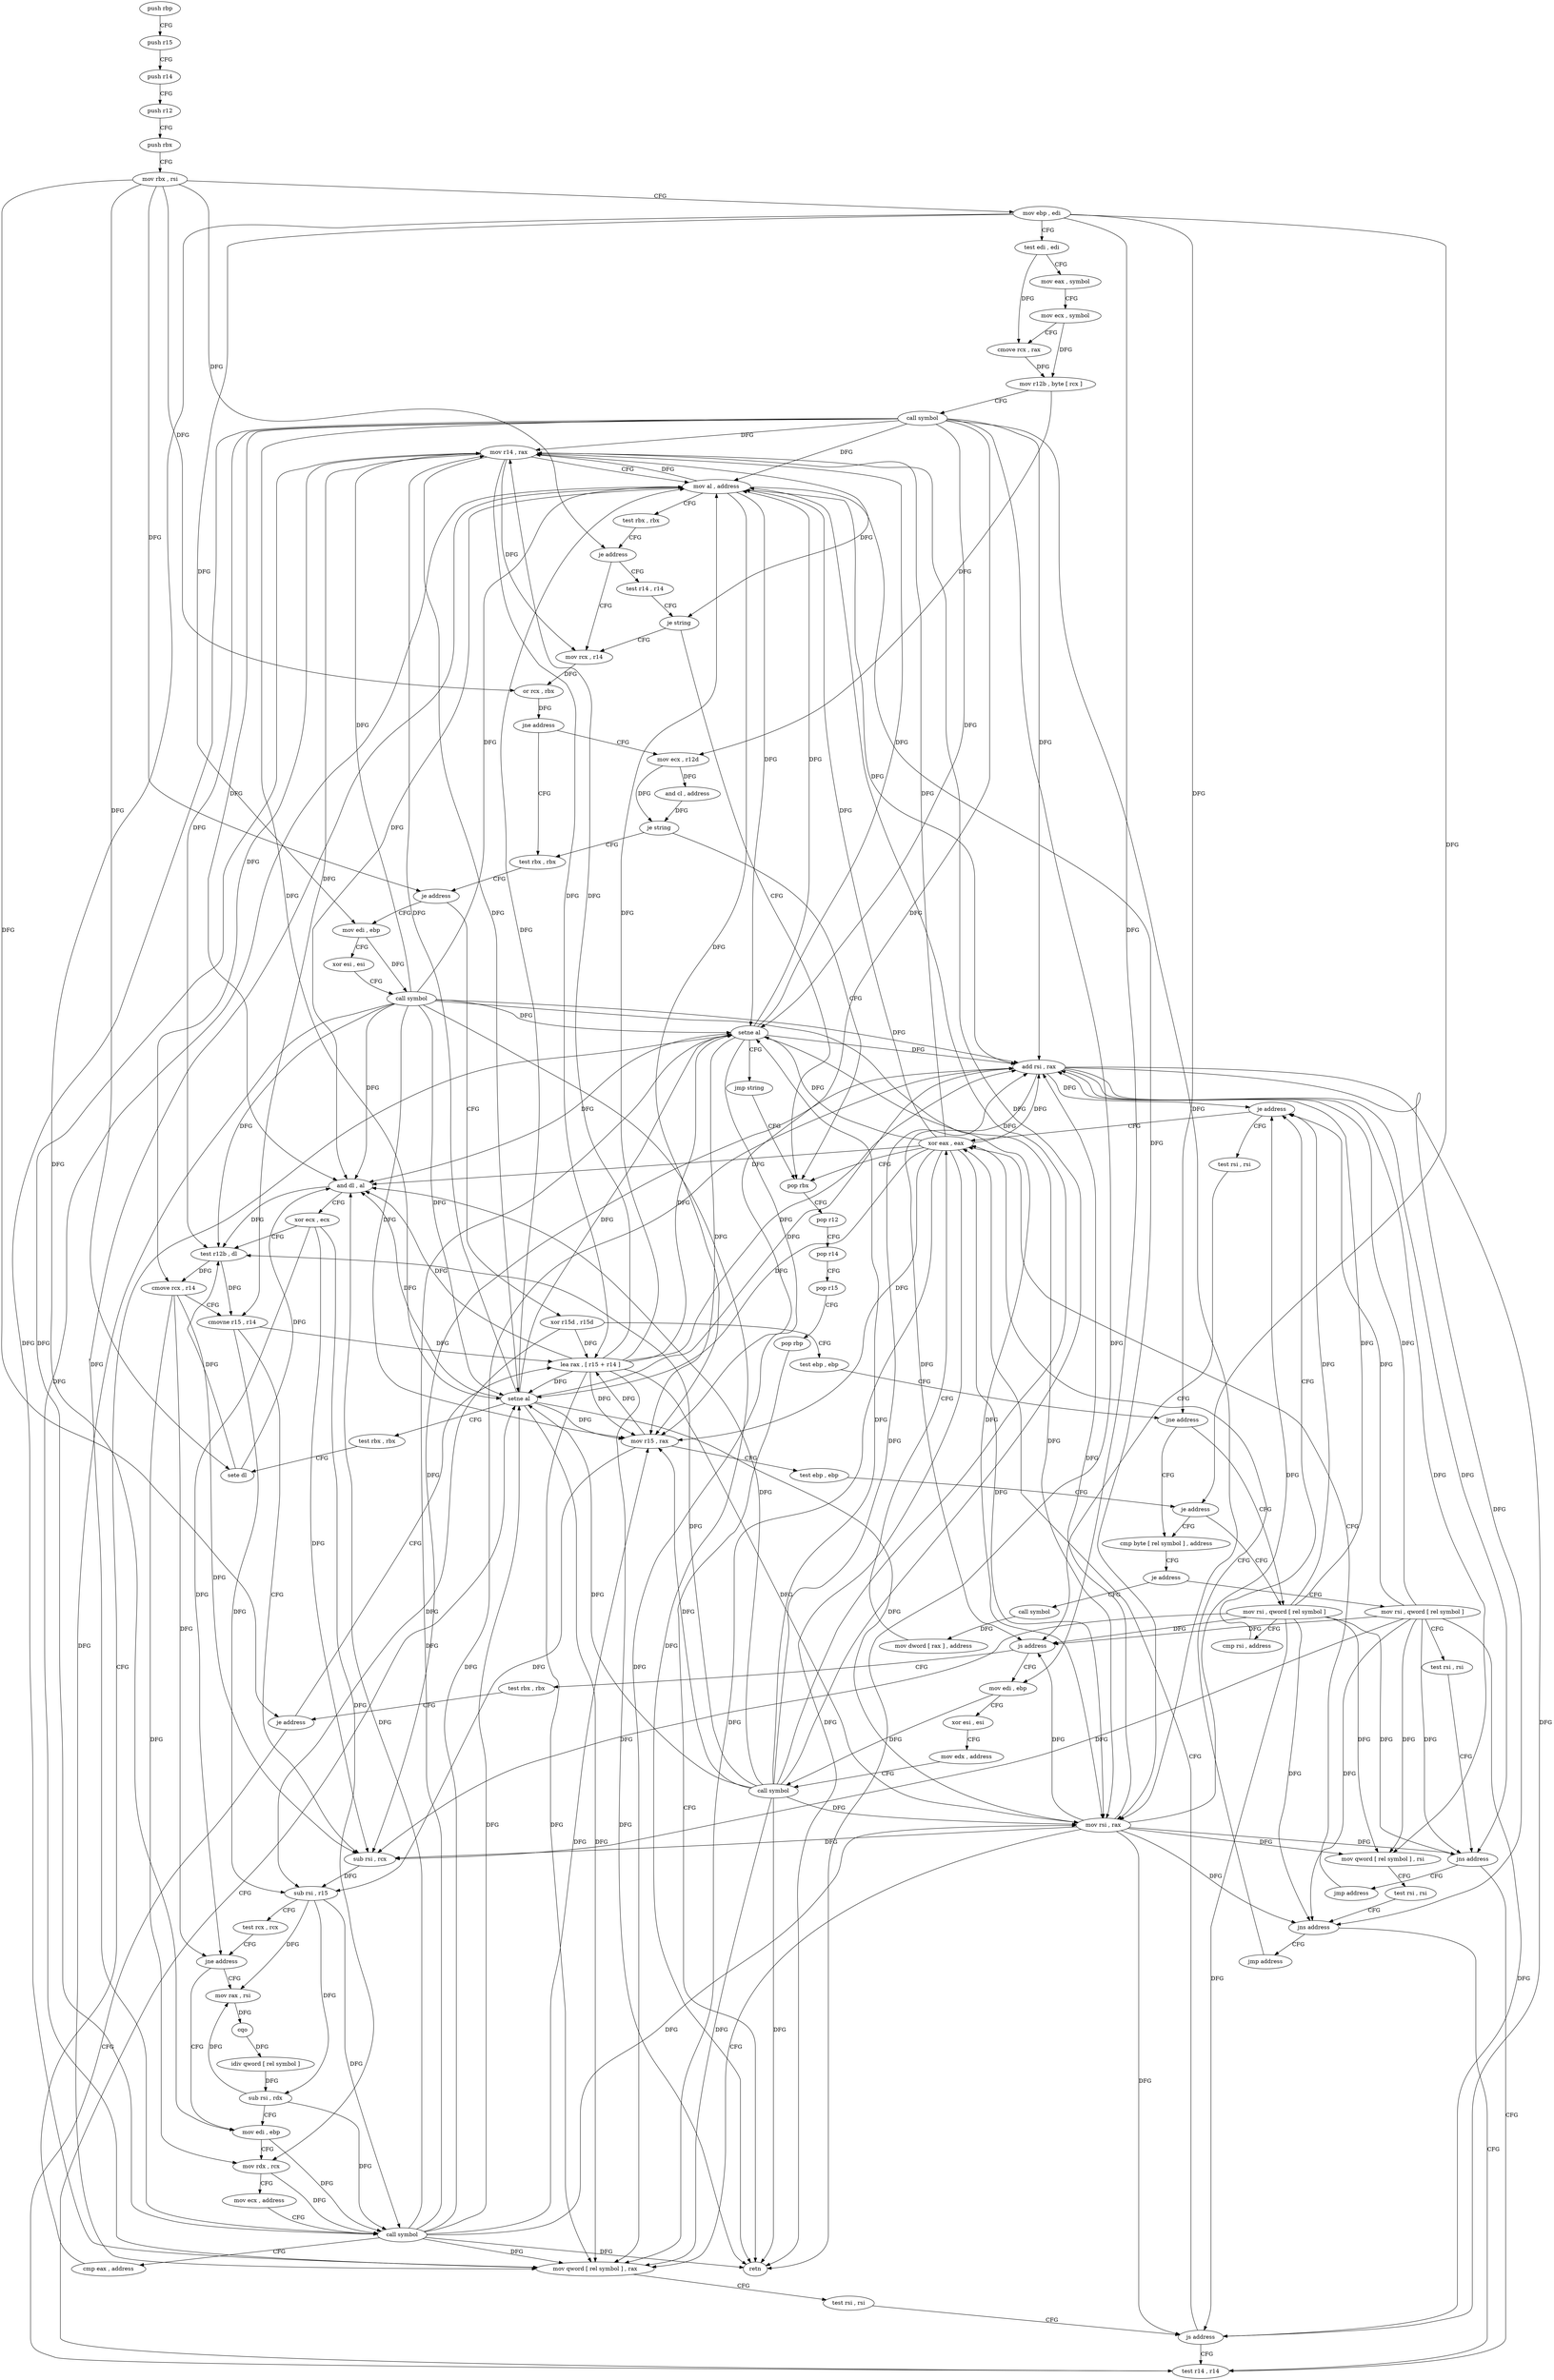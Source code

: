 digraph "func" {
"4209936" [label = "push rbp" ]
"4209937" [label = "push r15" ]
"4209939" [label = "push r14" ]
"4209941" [label = "push r12" ]
"4209943" [label = "push rbx" ]
"4209944" [label = "mov rbx , rsi" ]
"4209947" [label = "mov ebp , edi" ]
"4209949" [label = "test edi , edi" ]
"4209951" [label = "mov eax , symbol" ]
"4209956" [label = "mov ecx , symbol" ]
"4209961" [label = "cmove rcx , rax" ]
"4209965" [label = "mov r12b , byte [ rcx ]" ]
"4209968" [label = "call symbol" ]
"4209973" [label = "mov r14 , rax" ]
"4209976" [label = "mov al , address" ]
"4209978" [label = "test rbx , rbx" ]
"4209981" [label = "je address" ]
"4209992" [label = "mov rcx , r14" ]
"4209983" [label = "test r14 , r14" ]
"4209995" [label = "or rcx , rbx" ]
"4209998" [label = "jne address" ]
"4210012" [label = "test rbx , rbx" ]
"4210000" [label = "mov ecx , r12d" ]
"4209986" [label = "je string" ]
"4210232" [label = "pop rbx" ]
"4210015" [label = "je address" ]
"4210084" [label = "xor r15d , r15d" ]
"4210017" [label = "mov edi , ebp" ]
"4210003" [label = "and cl , address" ]
"4210006" [label = "je string" ]
"4210233" [label = "pop r12" ]
"4210235" [label = "pop r14" ]
"4210237" [label = "pop r15" ]
"4210239" [label = "pop rbp" ]
"4210240" [label = "retn" ]
"4210087" [label = "test ebp , ebp" ]
"4210089" [label = "jne address" ]
"4210033" [label = "mov rsi , qword [ rel symbol ]" ]
"4210091" [label = "cmp byte [ rel symbol ] , address" ]
"4210019" [label = "xor esi , esi" ]
"4210021" [label = "call symbol" ]
"4210026" [label = "mov r15 , rax" ]
"4210029" [label = "test ebp , ebp" ]
"4210031" [label = "je address" ]
"4210040" [label = "cmp rsi , address" ]
"4210044" [label = "je address" ]
"4210230" [label = "xor eax , eax" ]
"4210050" [label = "test rsi , rsi" ]
"4210098" [label = "je address" ]
"4210219" [label = "call symbol" ]
"4210100" [label = "mov rsi , qword [ rel symbol ]" ]
"4210053" [label = "js address" ]
"4210114" [label = "mov edi , ebp" ]
"4210055" [label = "test rbx , rbx" ]
"4210224" [label = "mov dword [ rax ] , address" ]
"4210107" [label = "test rsi , rsi" ]
"4210110" [label = "jns address" ]
"4210143" [label = "test r14 , r14" ]
"4210112" [label = "jmp address" ]
"4210116" [label = "xor esi , esi" ]
"4210118" [label = "mov edx , address" ]
"4210123" [label = "call symbol" ]
"4210128" [label = "mov rsi , rax" ]
"4210131" [label = "mov qword [ rel symbol ] , rax" ]
"4210138" [label = "test rsi , rsi" ]
"4210141" [label = "js address" ]
"4210058" [label = "je address" ]
"4210060" [label = "lea rax , [ r15 + r14 ]" ]
"4210146" [label = "setne al" ]
"4210149" [label = "test rbx , rbx" ]
"4210152" [label = "sete dl" ]
"4210155" [label = "and dl , al" ]
"4210157" [label = "xor ecx , ecx" ]
"4210159" [label = "test r12b , dl" ]
"4210162" [label = "cmove rcx , r14" ]
"4210166" [label = "cmovne r15 , r14" ]
"4210170" [label = "sub rsi , rcx" ]
"4210173" [label = "sub rsi , r15" ]
"4210176" [label = "test rcx , rcx" ]
"4210179" [label = "jne address" ]
"4210196" [label = "mov edi , ebp" ]
"4210181" [label = "mov rax , rsi" ]
"4210064" [label = "add rsi , rax" ]
"4210067" [label = "mov qword [ rel symbol ] , rsi" ]
"4210074" [label = "test rsi , rsi" ]
"4210077" [label = "jns address" ]
"4210079" [label = "jmp address" ]
"4210198" [label = "mov rdx , rcx" ]
"4210201" [label = "mov ecx , address" ]
"4210206" [label = "call symbol" ]
"4210211" [label = "cmp eax , address" ]
"4210214" [label = "setne al" ]
"4210217" [label = "jmp string" ]
"4210184" [label = "cqo" ]
"4210186" [label = "idiv qword [ rel symbol ]" ]
"4210193" [label = "sub rsi , rdx" ]
"4209936" -> "4209937" [ label = "CFG" ]
"4209937" -> "4209939" [ label = "CFG" ]
"4209939" -> "4209941" [ label = "CFG" ]
"4209941" -> "4209943" [ label = "CFG" ]
"4209943" -> "4209944" [ label = "CFG" ]
"4209944" -> "4209947" [ label = "CFG" ]
"4209944" -> "4209981" [ label = "DFG" ]
"4209944" -> "4209995" [ label = "DFG" ]
"4209944" -> "4210015" [ label = "DFG" ]
"4209944" -> "4210058" [ label = "DFG" ]
"4209944" -> "4210152" [ label = "DFG" ]
"4209947" -> "4209949" [ label = "CFG" ]
"4209947" -> "4210089" [ label = "DFG" ]
"4209947" -> "4210017" [ label = "DFG" ]
"4209947" -> "4210031" [ label = "DFG" ]
"4209947" -> "4210114" [ label = "DFG" ]
"4209947" -> "4210196" [ label = "DFG" ]
"4209949" -> "4209951" [ label = "CFG" ]
"4209949" -> "4209961" [ label = "DFG" ]
"4209951" -> "4209956" [ label = "CFG" ]
"4209956" -> "4209961" [ label = "CFG" ]
"4209956" -> "4209965" [ label = "DFG" ]
"4209961" -> "4209965" [ label = "DFG" ]
"4209965" -> "4209968" [ label = "CFG" ]
"4209965" -> "4210000" [ label = "DFG" ]
"4209968" -> "4209973" [ label = "DFG" ]
"4209968" -> "4209976" [ label = "DFG" ]
"4209968" -> "4210240" [ label = "DFG" ]
"4209968" -> "4210026" [ label = "DFG" ]
"4209968" -> "4210128" [ label = "DFG" ]
"4209968" -> "4210131" [ label = "DFG" ]
"4209968" -> "4210146" [ label = "DFG" ]
"4209968" -> "4210155" [ label = "DFG" ]
"4209968" -> "4210064" [ label = "DFG" ]
"4209968" -> "4210214" [ label = "DFG" ]
"4209968" -> "4210159" [ label = "DFG" ]
"4209973" -> "4209976" [ label = "CFG" ]
"4209973" -> "4209992" [ label = "DFG" ]
"4209973" -> "4209986" [ label = "DFG" ]
"4209973" -> "4210146" [ label = "DFG" ]
"4209973" -> "4210060" [ label = "DFG" ]
"4209973" -> "4210162" [ label = "DFG" ]
"4209973" -> "4210166" [ label = "DFG" ]
"4209976" -> "4209978" [ label = "CFG" ]
"4209976" -> "4209973" [ label = "DFG" ]
"4209976" -> "4210026" [ label = "DFG" ]
"4209976" -> "4210128" [ label = "DFG" ]
"4209976" -> "4210131" [ label = "DFG" ]
"4209976" -> "4210155" [ label = "DFG" ]
"4209976" -> "4210064" [ label = "DFG" ]
"4209976" -> "4210214" [ label = "DFG" ]
"4209978" -> "4209981" [ label = "CFG" ]
"4209981" -> "4209992" [ label = "CFG" ]
"4209981" -> "4209983" [ label = "CFG" ]
"4209992" -> "4209995" [ label = "DFG" ]
"4209983" -> "4209986" [ label = "CFG" ]
"4209995" -> "4209998" [ label = "DFG" ]
"4209998" -> "4210012" [ label = "CFG" ]
"4209998" -> "4210000" [ label = "CFG" ]
"4210012" -> "4210015" [ label = "CFG" ]
"4210000" -> "4210003" [ label = "DFG" ]
"4210000" -> "4210006" [ label = "DFG" ]
"4209986" -> "4210232" [ label = "CFG" ]
"4209986" -> "4209992" [ label = "CFG" ]
"4210232" -> "4210233" [ label = "CFG" ]
"4210015" -> "4210084" [ label = "CFG" ]
"4210015" -> "4210017" [ label = "CFG" ]
"4210084" -> "4210087" [ label = "CFG" ]
"4210084" -> "4210060" [ label = "DFG" ]
"4210084" -> "4210173" [ label = "DFG" ]
"4210017" -> "4210019" [ label = "CFG" ]
"4210017" -> "4210021" [ label = "DFG" ]
"4210003" -> "4210006" [ label = "DFG" ]
"4210006" -> "4210232" [ label = "CFG" ]
"4210006" -> "4210012" [ label = "CFG" ]
"4210233" -> "4210235" [ label = "CFG" ]
"4210235" -> "4210237" [ label = "CFG" ]
"4210237" -> "4210239" [ label = "CFG" ]
"4210239" -> "4210240" [ label = "CFG" ]
"4210087" -> "4210089" [ label = "CFG" ]
"4210089" -> "4210033" [ label = "CFG" ]
"4210089" -> "4210091" [ label = "CFG" ]
"4210033" -> "4210040" [ label = "CFG" ]
"4210033" -> "4210044" [ label = "DFG" ]
"4210033" -> "4210053" [ label = "DFG" ]
"4210033" -> "4210110" [ label = "DFG" ]
"4210033" -> "4210141" [ label = "DFG" ]
"4210033" -> "4210064" [ label = "DFG" ]
"4210033" -> "4210067" [ label = "DFG" ]
"4210033" -> "4210077" [ label = "DFG" ]
"4210033" -> "4210170" [ label = "DFG" ]
"4210091" -> "4210098" [ label = "CFG" ]
"4210019" -> "4210021" [ label = "CFG" ]
"4210021" -> "4210026" [ label = "DFG" ]
"4210021" -> "4209973" [ label = "DFG" ]
"4210021" -> "4209976" [ label = "DFG" ]
"4210021" -> "4210240" [ label = "DFG" ]
"4210021" -> "4210128" [ label = "DFG" ]
"4210021" -> "4210131" [ label = "DFG" ]
"4210021" -> "4210146" [ label = "DFG" ]
"4210021" -> "4210155" [ label = "DFG" ]
"4210021" -> "4210064" [ label = "DFG" ]
"4210021" -> "4210214" [ label = "DFG" ]
"4210021" -> "4210159" [ label = "DFG" ]
"4210026" -> "4210029" [ label = "CFG" ]
"4210026" -> "4210060" [ label = "DFG" ]
"4210026" -> "4210173" [ label = "DFG" ]
"4210029" -> "4210031" [ label = "CFG" ]
"4210031" -> "4210091" [ label = "CFG" ]
"4210031" -> "4210033" [ label = "CFG" ]
"4210040" -> "4210044" [ label = "CFG" ]
"4210044" -> "4210230" [ label = "CFG" ]
"4210044" -> "4210050" [ label = "CFG" ]
"4210230" -> "4210232" [ label = "CFG" ]
"4210230" -> "4209973" [ label = "DFG" ]
"4210230" -> "4209976" [ label = "DFG" ]
"4210230" -> "4210026" [ label = "DFG" ]
"4210230" -> "4210240" [ label = "DFG" ]
"4210230" -> "4210128" [ label = "DFG" ]
"4210230" -> "4210131" [ label = "DFG" ]
"4210230" -> "4210146" [ label = "DFG" ]
"4210230" -> "4210155" [ label = "DFG" ]
"4210230" -> "4210064" [ label = "DFG" ]
"4210230" -> "4210214" [ label = "DFG" ]
"4210050" -> "4210053" [ label = "CFG" ]
"4210098" -> "4210219" [ label = "CFG" ]
"4210098" -> "4210100" [ label = "CFG" ]
"4210219" -> "4210224" [ label = "DFG" ]
"4210100" -> "4210107" [ label = "CFG" ]
"4210100" -> "4210044" [ label = "DFG" ]
"4210100" -> "4210053" [ label = "DFG" ]
"4210100" -> "4210110" [ label = "DFG" ]
"4210100" -> "4210141" [ label = "DFG" ]
"4210100" -> "4210064" [ label = "DFG" ]
"4210100" -> "4210067" [ label = "DFG" ]
"4210100" -> "4210077" [ label = "DFG" ]
"4210100" -> "4210170" [ label = "DFG" ]
"4210053" -> "4210114" [ label = "CFG" ]
"4210053" -> "4210055" [ label = "CFG" ]
"4210114" -> "4210116" [ label = "CFG" ]
"4210114" -> "4210123" [ label = "DFG" ]
"4210055" -> "4210058" [ label = "CFG" ]
"4210224" -> "4210230" [ label = "CFG" ]
"4210107" -> "4210110" [ label = "CFG" ]
"4210110" -> "4210143" [ label = "CFG" ]
"4210110" -> "4210112" [ label = "CFG" ]
"4210143" -> "4210146" [ label = "CFG" ]
"4210112" -> "4210230" [ label = "CFG" ]
"4210116" -> "4210118" [ label = "CFG" ]
"4210118" -> "4210123" [ label = "CFG" ]
"4210123" -> "4210128" [ label = "DFG" ]
"4210123" -> "4209973" [ label = "DFG" ]
"4210123" -> "4209976" [ label = "DFG" ]
"4210123" -> "4210026" [ label = "DFG" ]
"4210123" -> "4210240" [ label = "DFG" ]
"4210123" -> "4210131" [ label = "DFG" ]
"4210123" -> "4210146" [ label = "DFG" ]
"4210123" -> "4210155" [ label = "DFG" ]
"4210123" -> "4210064" [ label = "DFG" ]
"4210123" -> "4210214" [ label = "DFG" ]
"4210123" -> "4210159" [ label = "DFG" ]
"4210128" -> "4210131" [ label = "CFG" ]
"4210128" -> "4210044" [ label = "DFG" ]
"4210128" -> "4210053" [ label = "DFG" ]
"4210128" -> "4210110" [ label = "DFG" ]
"4210128" -> "4210141" [ label = "DFG" ]
"4210128" -> "4210064" [ label = "DFG" ]
"4210128" -> "4210067" [ label = "DFG" ]
"4210128" -> "4210077" [ label = "DFG" ]
"4210128" -> "4210170" [ label = "DFG" ]
"4210131" -> "4210138" [ label = "CFG" ]
"4210138" -> "4210141" [ label = "CFG" ]
"4210141" -> "4210230" [ label = "CFG" ]
"4210141" -> "4210143" [ label = "CFG" ]
"4210058" -> "4210143" [ label = "CFG" ]
"4210058" -> "4210060" [ label = "CFG" ]
"4210060" -> "4210064" [ label = "DFG" ]
"4210060" -> "4209973" [ label = "DFG" ]
"4210060" -> "4209976" [ label = "DFG" ]
"4210060" -> "4210026" [ label = "DFG" ]
"4210060" -> "4210128" [ label = "DFG" ]
"4210060" -> "4210131" [ label = "DFG" ]
"4210060" -> "4210155" [ label = "DFG" ]
"4210060" -> "4210240" [ label = "DFG" ]
"4210060" -> "4210146" [ label = "DFG" ]
"4210060" -> "4210214" [ label = "DFG" ]
"4210146" -> "4210149" [ label = "CFG" ]
"4210146" -> "4209973" [ label = "DFG" ]
"4210146" -> "4209976" [ label = "DFG" ]
"4210146" -> "4210026" [ label = "DFG" ]
"4210146" -> "4210128" [ label = "DFG" ]
"4210146" -> "4210131" [ label = "DFG" ]
"4210146" -> "4210155" [ label = "DFG" ]
"4210146" -> "4210064" [ label = "DFG" ]
"4210146" -> "4210214" [ label = "DFG" ]
"4210149" -> "4210152" [ label = "CFG" ]
"4210152" -> "4210155" [ label = "DFG" ]
"4210152" -> "4210159" [ label = "DFG" ]
"4210155" -> "4210157" [ label = "CFG" ]
"4210155" -> "4210159" [ label = "DFG" ]
"4210157" -> "4210159" [ label = "CFG" ]
"4210157" -> "4210170" [ label = "DFG" ]
"4210157" -> "4210179" [ label = "DFG" ]
"4210157" -> "4210198" [ label = "DFG" ]
"4210159" -> "4210162" [ label = "DFG" ]
"4210159" -> "4210166" [ label = "DFG" ]
"4210162" -> "4210166" [ label = "CFG" ]
"4210162" -> "4210170" [ label = "DFG" ]
"4210162" -> "4210179" [ label = "DFG" ]
"4210162" -> "4210198" [ label = "DFG" ]
"4210166" -> "4210170" [ label = "CFG" ]
"4210166" -> "4210060" [ label = "DFG" ]
"4210166" -> "4210173" [ label = "DFG" ]
"4210170" -> "4210173" [ label = "DFG" ]
"4210173" -> "4210176" [ label = "CFG" ]
"4210173" -> "4210206" [ label = "DFG" ]
"4210173" -> "4210181" [ label = "DFG" ]
"4210173" -> "4210193" [ label = "DFG" ]
"4210176" -> "4210179" [ label = "CFG" ]
"4210179" -> "4210196" [ label = "CFG" ]
"4210179" -> "4210181" [ label = "CFG" ]
"4210196" -> "4210198" [ label = "CFG" ]
"4210196" -> "4210206" [ label = "DFG" ]
"4210181" -> "4210184" [ label = "DFG" ]
"4210064" -> "4210067" [ label = "DFG" ]
"4210064" -> "4210044" [ label = "DFG" ]
"4210064" -> "4210053" [ label = "DFG" ]
"4210064" -> "4210110" [ label = "DFG" ]
"4210064" -> "4210141" [ label = "DFG" ]
"4210064" -> "4210077" [ label = "DFG" ]
"4210064" -> "4210170" [ label = "DFG" ]
"4210067" -> "4210074" [ label = "CFG" ]
"4210074" -> "4210077" [ label = "CFG" ]
"4210077" -> "4210143" [ label = "CFG" ]
"4210077" -> "4210079" [ label = "CFG" ]
"4210079" -> "4210230" [ label = "CFG" ]
"4210198" -> "4210201" [ label = "CFG" ]
"4210198" -> "4210206" [ label = "DFG" ]
"4210201" -> "4210206" [ label = "CFG" ]
"4210206" -> "4210211" [ label = "CFG" ]
"4210206" -> "4209973" [ label = "DFG" ]
"4210206" -> "4209976" [ label = "DFG" ]
"4210206" -> "4210026" [ label = "DFG" ]
"4210206" -> "4210128" [ label = "DFG" ]
"4210206" -> "4210131" [ label = "DFG" ]
"4210206" -> "4210155" [ label = "DFG" ]
"4210206" -> "4210064" [ label = "DFG" ]
"4210206" -> "4210240" [ label = "DFG" ]
"4210206" -> "4210146" [ label = "DFG" ]
"4210206" -> "4210214" [ label = "DFG" ]
"4210211" -> "4210214" [ label = "CFG" ]
"4210214" -> "4210217" [ label = "CFG" ]
"4210214" -> "4209973" [ label = "DFG" ]
"4210214" -> "4209976" [ label = "DFG" ]
"4210214" -> "4210026" [ label = "DFG" ]
"4210214" -> "4210128" [ label = "DFG" ]
"4210214" -> "4210131" [ label = "DFG" ]
"4210214" -> "4210155" [ label = "DFG" ]
"4210214" -> "4210064" [ label = "DFG" ]
"4210217" -> "4210232" [ label = "CFG" ]
"4210184" -> "4210186" [ label = "DFG" ]
"4210186" -> "4210193" [ label = "DFG" ]
"4210193" -> "4210196" [ label = "CFG" ]
"4210193" -> "4210181" [ label = "DFG" ]
"4210193" -> "4210206" [ label = "DFG" ]
}
